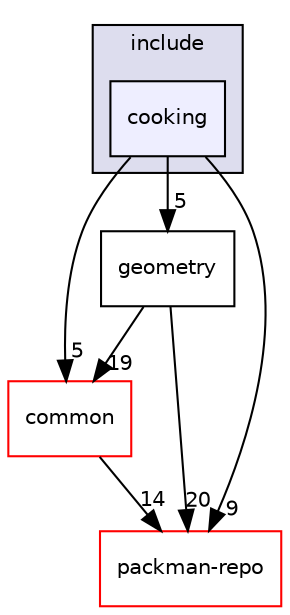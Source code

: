 digraph "cooking" {
  compound=true
  node [ fontsize="10", fontname="Helvetica"];
  edge [ labelfontsize="10", labelfontname="Helvetica"];
  subgraph clusterdir_29360d1ece32a6e2128493c81edcca5c {
    graph [ bgcolor="#ddddee", pencolor="black", label="include" fontname="Helvetica", fontsize="10", URL="dir_29360d1ece32a6e2128493c81edcca5c.html"]
  dir_dfd41746c4749bec71f08279ab94de0b [shape=box, label="cooking", style="filled", fillcolor="#eeeeff", pencolor="black", URL="dir_dfd41746c4749bec71f08279ab94de0b.html"];
  }
  dir_dc3c7950115b8a88871a711b9e4faa7e [shape=box label="geometry" URL="dir_dc3c7950115b8a88871a711b9e4faa7e.html"];
  dir_7a1c9a623eca3c60ca954ecc6299ad90 [shape=box label="common" fillcolor="white" style="filled" color="red" URL="dir_7a1c9a623eca3c60ca954ecc6299ad90.html"];
  dir_0bc3c1d51e6c63f2207574e46b83fb8f [shape=box label="packman-repo" fillcolor="white" style="filled" color="red" URL="dir_0bc3c1d51e6c63f2207574e46b83fb8f.html"];
  dir_dc3c7950115b8a88871a711b9e4faa7e->dir_7a1c9a623eca3c60ca954ecc6299ad90 [headlabel="19", labeldistance=1.5 headhref="dir_000011_000008.html"];
  dir_dc3c7950115b8a88871a711b9e4faa7e->dir_0bc3c1d51e6c63f2207574e46b83fb8f [headlabel="20", labeldistance=1.5 headhref="dir_000011_000003.html"];
  dir_dfd41746c4749bec71f08279ab94de0b->dir_dc3c7950115b8a88871a711b9e4faa7e [headlabel="5", labeldistance=1.5 headhref="dir_000012_000011.html"];
  dir_dfd41746c4749bec71f08279ab94de0b->dir_7a1c9a623eca3c60ca954ecc6299ad90 [headlabel="5", labeldistance=1.5 headhref="dir_000012_000008.html"];
  dir_dfd41746c4749bec71f08279ab94de0b->dir_0bc3c1d51e6c63f2207574e46b83fb8f [headlabel="9", labeldistance=1.5 headhref="dir_000012_000003.html"];
  dir_7a1c9a623eca3c60ca954ecc6299ad90->dir_0bc3c1d51e6c63f2207574e46b83fb8f [headlabel="14", labeldistance=1.5 headhref="dir_000008_000003.html"];
}
